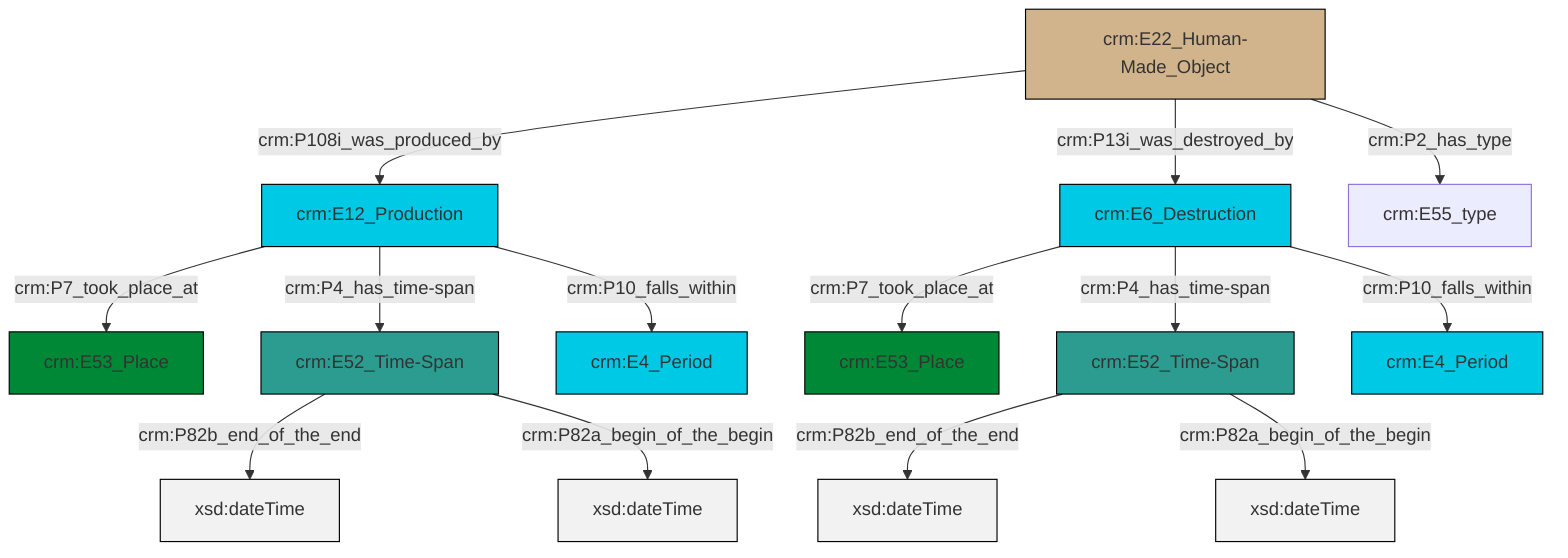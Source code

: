 graph TD
classDef Literal fill:#f2f2f2,stroke:#000000;
classDef CRM_Entity fill:#FFFFFF,stroke:#000000;
classDef Temporal_Entity fill:#00C9E6, stroke:#000000;
classDef Type fill:#E18312, stroke:#000000;
classDef Time-Span fill:#2C9C91, stroke:#000000;
classDef Appellation fill:#FFEB7F, stroke:#000000;
classDef Place fill:#008836, stroke:#000000;
classDef Persistent_Item fill:#B266B2, stroke:#000000;
classDef Conceptual_Object fill:#FFD700, stroke:#000000;
classDef Physical_Thing fill:#D2B48C, stroke:#000000;
classDef Actor fill:#f58aad, stroke:#000000;
classDef PC_Classes fill:#4ce600, stroke:#000000;
classDef Multi fill:#cccccc,stroke:#000000;

6["crm:E52_Time-Span"]:::Time-Span -->|crm:P82b_end_of_the_end| 10[xsd:dateTime]:::Literal
11["crm:E12_Production"]:::Temporal_Entity -->|crm:P7_took_place_at| 8["crm:E53_Place"]:::Place
12["crm:E22_Human-Made_Object"]:::Physical_Thing -->|crm:P108i_was_produced_by| 11["crm:E12_Production"]:::Temporal_Entity
14["crm:E6_Destruction"]:::Temporal_Entity -->|crm:P7_took_place_at| 0["crm:E53_Place"]:::Place
12["crm:E22_Human-Made_Object"]:::Physical_Thing -->|crm:P13i_was_destroyed_by| 14["crm:E6_Destruction"]:::Temporal_Entity
6["crm:E52_Time-Span"]:::Time-Span -->|crm:P82a_begin_of_the_begin| 21[xsd:dateTime]:::Literal
14["crm:E6_Destruction"]:::Temporal_Entity -->|crm:P4_has_time-span| 2["crm:E52_Time-Span"]:::Time-Span
2["crm:E52_Time-Span"]:::Time-Span -->|crm:P82b_end_of_the_end| 22[xsd:dateTime]:::Literal
12["crm:E22_Human-Made_Object"]:::Physical_Thing -->|crm:P2_has_type| 15["crm:E55_type"]:::Default
11["crm:E12_Production"]:::Temporal_Entity -->|crm:P4_has_time-span| 6["crm:E52_Time-Span"]:::Time-Span
2["crm:E52_Time-Span"]:::Time-Span -->|crm:P82a_begin_of_the_begin| 23[xsd:dateTime]:::Literal
14["crm:E6_Destruction"]:::Temporal_Entity -->|crm:P10_falls_within| 17["crm:E4_Period"]:::Temporal_Entity
11["crm:E12_Production"]:::Temporal_Entity -->|crm:P10_falls_within| 4["crm:E4_Period"]:::Temporal_Entity
